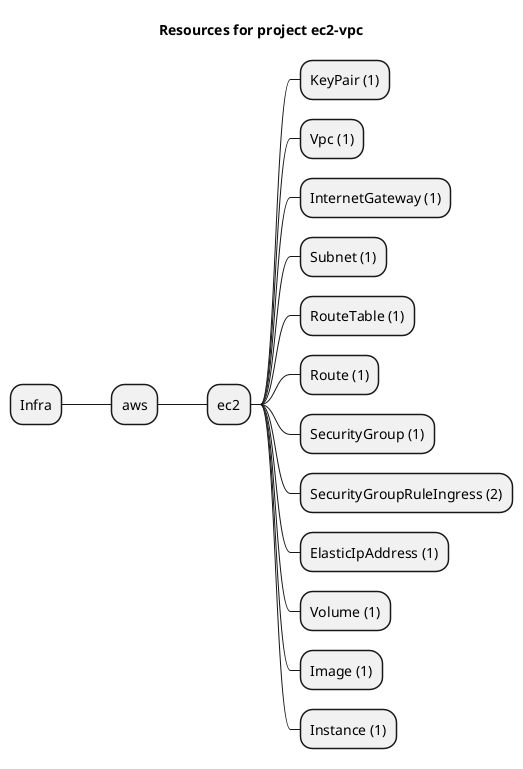 @startmindmap
title Resources for project ec2-vpc
skinparam monochrome true
+ Infra
++ aws
+++ ec2
++++ KeyPair (1)
++++ Vpc (1)
++++ InternetGateway (1)
++++ Subnet (1)
++++ RouteTable (1)
++++ Route (1)
++++ SecurityGroup (1)
++++ SecurityGroupRuleIngress (2)
++++ ElasticIpAddress (1)
++++ Volume (1)
++++ Image (1)
++++ Instance (1)
@endmindmap
